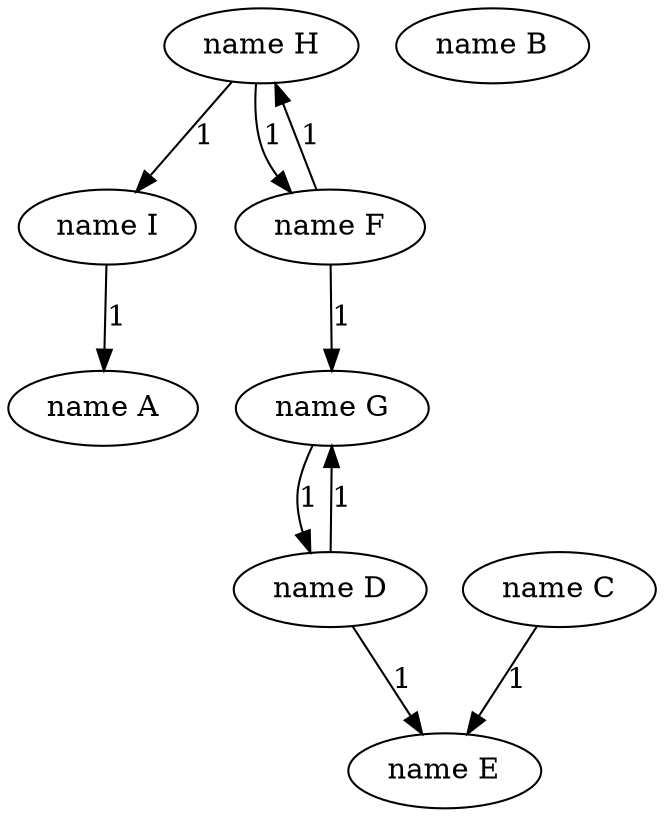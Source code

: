 digraph {
1 [label="name A"];
9 [label="name I"];
8 [label="name H"];
6 [label="name F"];
7 [label="name G"];
4 [label="name D"];
5 [label="name E"];
3 [label="name C"];
2 [label="name B"];
9 -> 1 [label="1"];
8 -> 9 [label="1"];
8 -> 6 [label="1"];
6 -> 8 [label="1"];
6 -> 7 [label="1"];
7 -> 4 [label="1"];
4 -> 7 [label="1"];
4 -> 5 [label="1"];
3 -> 5 [label="1"];
}
